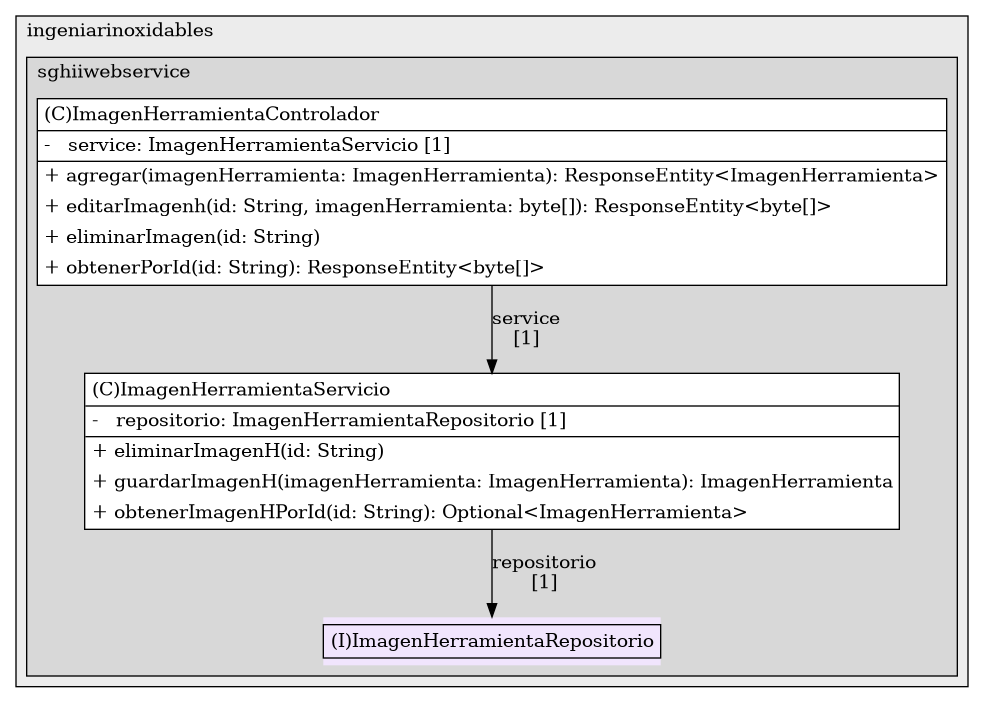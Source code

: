 @startuml

/' diagram meta data start
config=StructureConfiguration;
{
  "projectClassification": {
    "searchMode": "OpenProject", // OpenProject, AllProjects
    "includedProjects": "",
    "pathEndKeywords": "*.impl",
    "isClientPath": "",
    "isClientName": "",
    "isTestPath": "",
    "isTestName": "",
    "isMappingPath": "",
    "isMappingName": "",
    "isDataAccessPath": "",
    "isDataAccessName": "",
    "isDataStructurePath": "",
    "isDataStructureName": "",
    "isInterfaceStructuresPath": "",
    "isInterfaceStructuresName": "",
    "isEntryPointPath": "",
    "isEntryPointName": "",
    "treatFinalFieldsAsMandatory": false
  },
  "graphRestriction": {
    "classPackageExcludeFilter": "",
    "classPackageIncludeFilter": "",
    "classNameExcludeFilter": "",
    "classNameIncludeFilter": "",
    "methodNameExcludeFilter": "",
    "methodNameIncludeFilter": "",
    "removeByInheritance": "", // inheritance/annotation based filtering is done in a second step
    "removeByAnnotation": "",
    "removeByClassPackage": "", // cleanup the graph after inheritance/annotation based filtering is done
    "removeByClassName": "",
    "cutMappings": false,
    "cutEnum": true,
    "cutTests": true,
    "cutClient": true,
    "cutDataAccess": false,
    "cutInterfaceStructures": false,
    "cutDataStructures": false,
    "cutGetterAndSetter": true,
    "cutConstructors": true
  },
  "graphTraversal": {
    "forwardDepth": 6,
    "backwardDepth": 6,
    "classPackageExcludeFilter": "",
    "classPackageIncludeFilter": "",
    "classNameExcludeFilter": "",
    "classNameIncludeFilter": "",
    "methodNameExcludeFilter": "",
    "methodNameIncludeFilter": "",
    "hideMappings": false,
    "hideDataStructures": false,
    "hidePrivateMethods": true,
    "hideInterfaceCalls": true, // indirection: implementation -> interface (is hidden) -> implementation
    "onlyShowApplicationEntryPoints": false, // root node is included
    "useMethodCallsForStructureDiagram": "ForwardOnly" // ForwardOnly, BothDirections, No
  },
  "details": {
    "aggregation": "GroupByClass", // ByClass, GroupByClass, None
    "showClassGenericTypes": true,
    "showMethods": true,
    "showMethodParameterNames": true,
    "showMethodParameterTypes": true,
    "showMethodReturnType": true,
    "showPackageLevels": 2,
    "showDetailedClassStructure": true
  },
  "rootClass": "com.ingeniarinoxidables.sghiiwebservice.repositorio.ImagenHerramientaRepositorio",
  "extensionCallbackMethod": "" // qualified.class.name#methodName - signature: public static String method(String)
}
diagram meta data end '/



digraph g {
    rankdir="TB"
    splines=polyline
    

'nodes 
subgraph cluster_1197233471 { 
   	label=ingeniarinoxidables
	labeljust=l
	fillcolor="#ececec"
	style=filled
   
   subgraph cluster_593371288 { 
   	label=sghiiwebservice
	labeljust=l
	fillcolor="#d8d8d8"
	style=filled
   
   ImagenHerramientaControlador236320816[
	label=<<TABLE BORDER="1" CELLBORDER="0" CELLPADDING="4" CELLSPACING="0">
<TR><TD ALIGN="LEFT" >(C)ImagenHerramientaControlador</TD></TR>
<HR/>
<TR><TD ALIGN="LEFT" >-   service: ImagenHerramientaServicio [1]</TD></TR>
<HR/>
<TR><TD ALIGN="LEFT" >+ agregar(imagenHerramienta: ImagenHerramienta): ResponseEntity&lt;ImagenHerramienta&gt;</TD></TR>
<TR><TD ALIGN="LEFT" >+ editarImagenh(id: String, imagenHerramienta: byte[]): ResponseEntity&lt;byte[]&gt;</TD></TR>
<TR><TD ALIGN="LEFT" >+ eliminarImagen(id: String)</TD></TR>
<TR><TD ALIGN="LEFT" >+ obtenerPorId(id: String): ResponseEntity&lt;byte[]&gt;</TD></TR>
</TABLE>>
	style=filled
	margin=0
	shape=plaintext
	fillcolor="#FFFFFF"
];

ImagenHerramientaRepositorio1998489470[
	label=<<TABLE BORDER="1" CELLBORDER="0" CELLPADDING="4" CELLSPACING="0">
<TR><TD ALIGN="LEFT" >(I)ImagenHerramientaRepositorio</TD></TR>
</TABLE>>
	style=filled
	margin=0
	shape=plaintext
	fillcolor="#F1E5FD"
];

ImagenHerramientaServicio8218601[
	label=<<TABLE BORDER="1" CELLBORDER="0" CELLPADDING="4" CELLSPACING="0">
<TR><TD ALIGN="LEFT" >(C)ImagenHerramientaServicio</TD></TR>
<HR/>
<TR><TD ALIGN="LEFT" >-   repositorio: ImagenHerramientaRepositorio [1]</TD></TR>
<HR/>
<TR><TD ALIGN="LEFT" >+ eliminarImagenH(id: String)</TD></TR>
<TR><TD ALIGN="LEFT" >+ guardarImagenH(imagenHerramienta: ImagenHerramienta): ImagenHerramienta</TD></TR>
<TR><TD ALIGN="LEFT" >+ obtenerImagenHPorId(id: String): Optional&lt;ImagenHerramienta&gt;</TD></TR>
</TABLE>>
	style=filled
	margin=0
	shape=plaintext
	fillcolor="#FFFFFF"
];
} 
} 

'edges    
ImagenHerramientaControlador236320816 -> ImagenHerramientaServicio8218601[label="service
[1]"];
ImagenHerramientaServicio8218601 -> ImagenHerramientaRepositorio1998489470[label="repositorio
[1]"];
    
}
@enduml